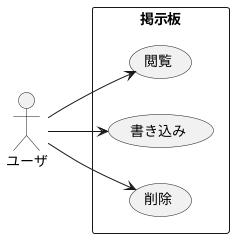 @startuml
left to right direction
actor ユーザ
rectangle 掲示板{
	ユーザ --> (閲覧)
	ユーザ --> (書き込み)
	ユーザ --> (削除)
}
@enduml